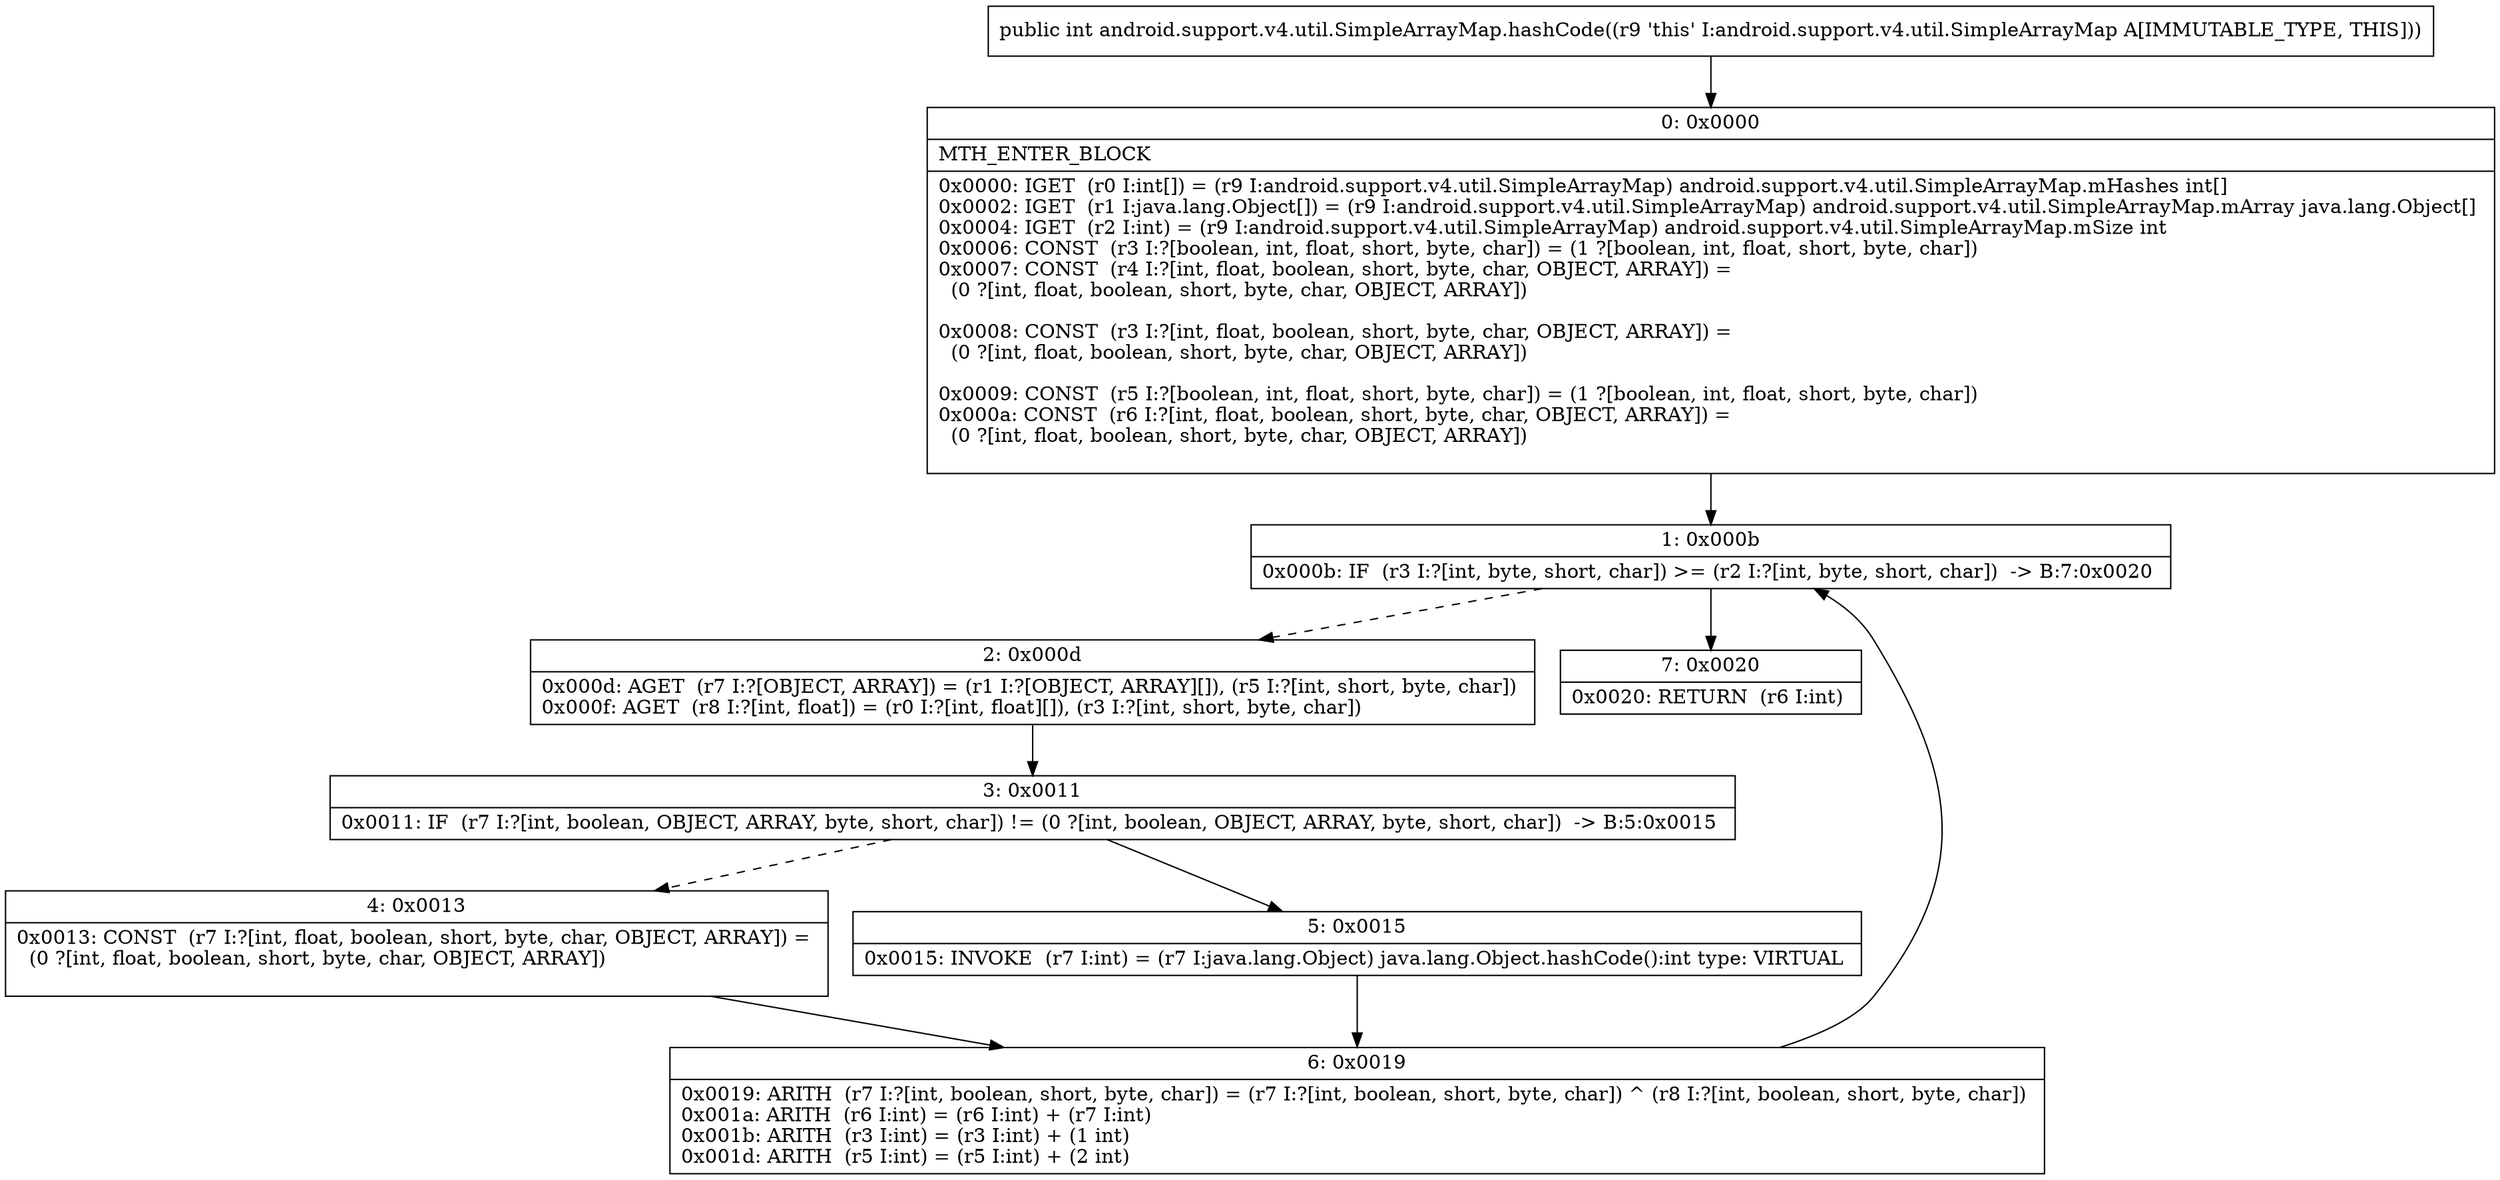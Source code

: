 digraph "CFG forandroid.support.v4.util.SimpleArrayMap.hashCode()I" {
Node_0 [shape=record,label="{0\:\ 0x0000|MTH_ENTER_BLOCK\l|0x0000: IGET  (r0 I:int[]) = (r9 I:android.support.v4.util.SimpleArrayMap) android.support.v4.util.SimpleArrayMap.mHashes int[] \l0x0002: IGET  (r1 I:java.lang.Object[]) = (r9 I:android.support.v4.util.SimpleArrayMap) android.support.v4.util.SimpleArrayMap.mArray java.lang.Object[] \l0x0004: IGET  (r2 I:int) = (r9 I:android.support.v4.util.SimpleArrayMap) android.support.v4.util.SimpleArrayMap.mSize int \l0x0006: CONST  (r3 I:?[boolean, int, float, short, byte, char]) = (1 ?[boolean, int, float, short, byte, char]) \l0x0007: CONST  (r4 I:?[int, float, boolean, short, byte, char, OBJECT, ARRAY]) = \l  (0 ?[int, float, boolean, short, byte, char, OBJECT, ARRAY])\l \l0x0008: CONST  (r3 I:?[int, float, boolean, short, byte, char, OBJECT, ARRAY]) = \l  (0 ?[int, float, boolean, short, byte, char, OBJECT, ARRAY])\l \l0x0009: CONST  (r5 I:?[boolean, int, float, short, byte, char]) = (1 ?[boolean, int, float, short, byte, char]) \l0x000a: CONST  (r6 I:?[int, float, boolean, short, byte, char, OBJECT, ARRAY]) = \l  (0 ?[int, float, boolean, short, byte, char, OBJECT, ARRAY])\l \l}"];
Node_1 [shape=record,label="{1\:\ 0x000b|0x000b: IF  (r3 I:?[int, byte, short, char]) \>= (r2 I:?[int, byte, short, char])  \-\> B:7:0x0020 \l}"];
Node_2 [shape=record,label="{2\:\ 0x000d|0x000d: AGET  (r7 I:?[OBJECT, ARRAY]) = (r1 I:?[OBJECT, ARRAY][]), (r5 I:?[int, short, byte, char]) \l0x000f: AGET  (r8 I:?[int, float]) = (r0 I:?[int, float][]), (r3 I:?[int, short, byte, char]) \l}"];
Node_3 [shape=record,label="{3\:\ 0x0011|0x0011: IF  (r7 I:?[int, boolean, OBJECT, ARRAY, byte, short, char]) != (0 ?[int, boolean, OBJECT, ARRAY, byte, short, char])  \-\> B:5:0x0015 \l}"];
Node_4 [shape=record,label="{4\:\ 0x0013|0x0013: CONST  (r7 I:?[int, float, boolean, short, byte, char, OBJECT, ARRAY]) = \l  (0 ?[int, float, boolean, short, byte, char, OBJECT, ARRAY])\l \l}"];
Node_5 [shape=record,label="{5\:\ 0x0015|0x0015: INVOKE  (r7 I:int) = (r7 I:java.lang.Object) java.lang.Object.hashCode():int type: VIRTUAL \l}"];
Node_6 [shape=record,label="{6\:\ 0x0019|0x0019: ARITH  (r7 I:?[int, boolean, short, byte, char]) = (r7 I:?[int, boolean, short, byte, char]) ^ (r8 I:?[int, boolean, short, byte, char]) \l0x001a: ARITH  (r6 I:int) = (r6 I:int) + (r7 I:int) \l0x001b: ARITH  (r3 I:int) = (r3 I:int) + (1 int) \l0x001d: ARITH  (r5 I:int) = (r5 I:int) + (2 int) \l}"];
Node_7 [shape=record,label="{7\:\ 0x0020|0x0020: RETURN  (r6 I:int) \l}"];
MethodNode[shape=record,label="{public int android.support.v4.util.SimpleArrayMap.hashCode((r9 'this' I:android.support.v4.util.SimpleArrayMap A[IMMUTABLE_TYPE, THIS])) }"];
MethodNode -> Node_0;
Node_0 -> Node_1;
Node_1 -> Node_2[style=dashed];
Node_1 -> Node_7;
Node_2 -> Node_3;
Node_3 -> Node_4[style=dashed];
Node_3 -> Node_5;
Node_4 -> Node_6;
Node_5 -> Node_6;
Node_6 -> Node_1;
}

